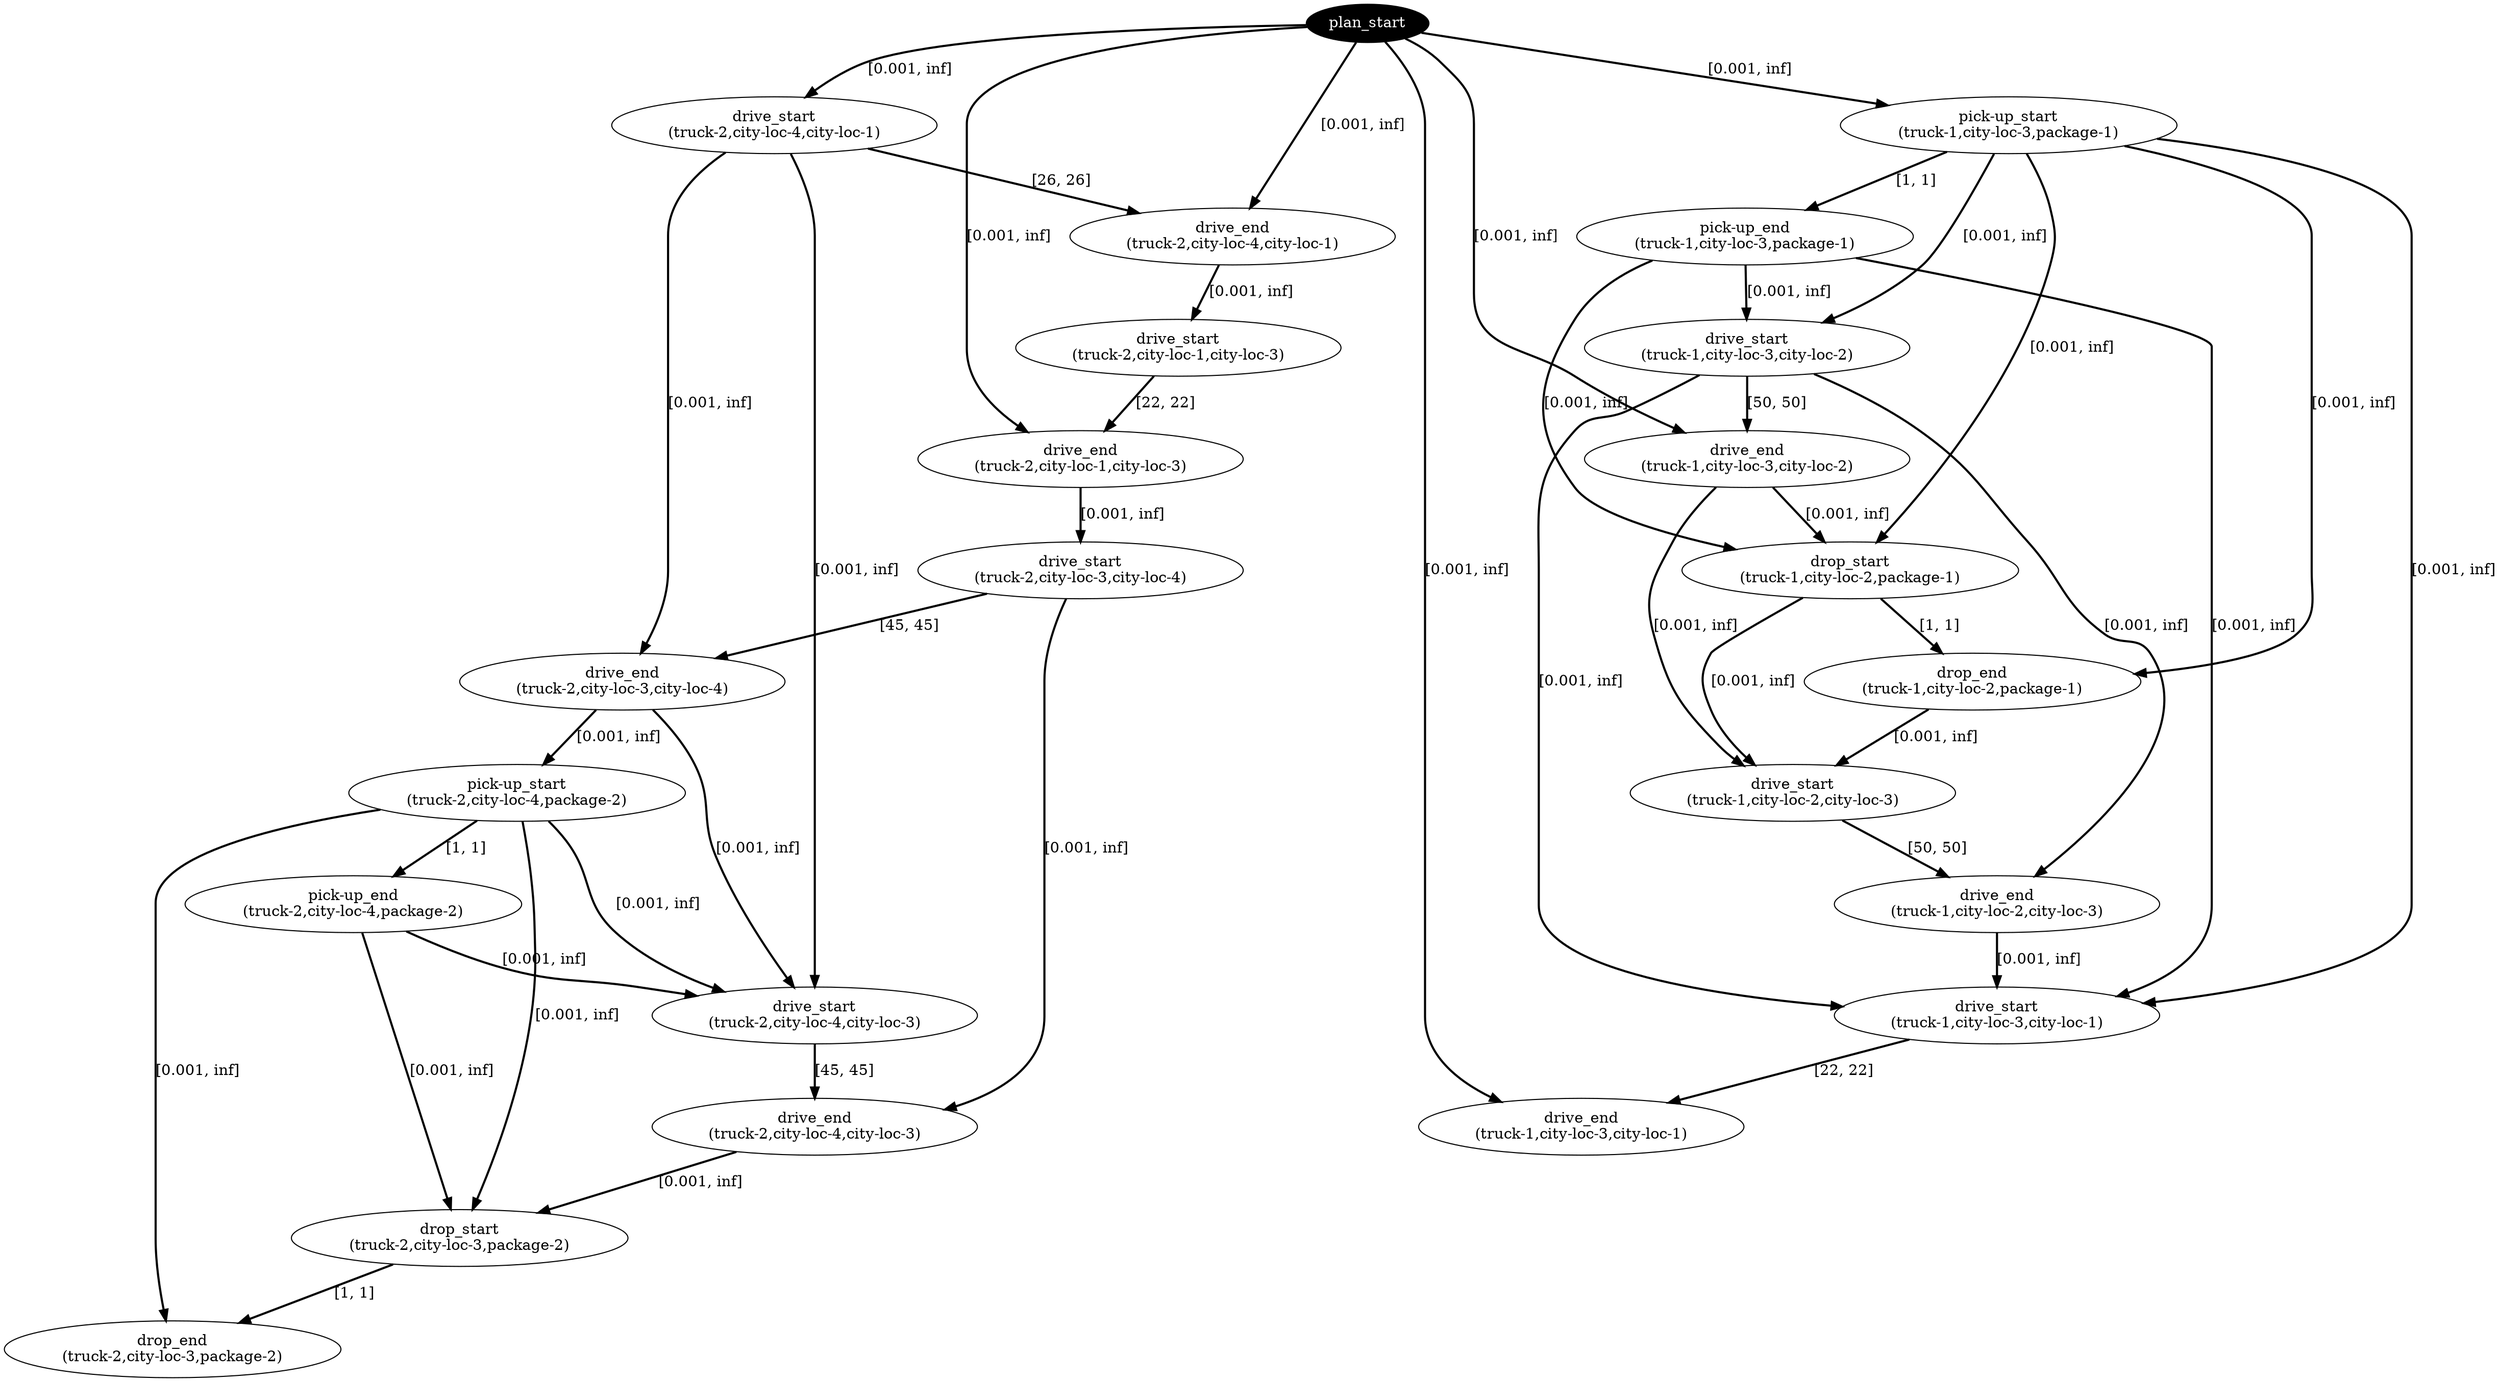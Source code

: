 digraph plan {
0[ label="plan_start",style=filled,fillcolor=black,fontcolor=white];
1[ label="drive_start
(truck-2,city-loc-4,city-loc-1)"];
2[ label="drive_end
(truck-2,city-loc-4,city-loc-1)"];
3[ label="pick-up_start
(truck-1,city-loc-3,package-1)"];
4[ label="pick-up_end
(truck-1,city-loc-3,package-1)"];
5[ label="drive_start
(truck-1,city-loc-3,city-loc-2)"];
6[ label="drive_end
(truck-1,city-loc-3,city-loc-2)"];
7[ label="drive_start
(truck-2,city-loc-1,city-loc-3)"];
8[ label="drive_end
(truck-2,city-loc-1,city-loc-3)"];
9[ label="drive_start
(truck-2,city-loc-3,city-loc-4)"];
10[ label="drive_end
(truck-2,city-loc-3,city-loc-4)"];
11[ label="drop_start
(truck-1,city-loc-2,package-1)"];
12[ label="drop_end
(truck-1,city-loc-2,package-1)"];
13[ label="drive_start
(truck-1,city-loc-2,city-loc-3)"];
14[ label="drive_end
(truck-1,city-loc-2,city-loc-3)"];
15[ label="pick-up_start
(truck-2,city-loc-4,package-2)"];
16[ label="pick-up_end
(truck-2,city-loc-4,package-2)"];
17[ label="drive_start
(truck-2,city-loc-4,city-loc-3)"];
18[ label="drive_end
(truck-2,city-loc-4,city-loc-3)"];
19[ label="drive_start
(truck-1,city-loc-3,city-loc-1)"];
20[ label="drive_end
(truck-1,city-loc-3,city-loc-1)"];
21[ label="drop_start
(truck-2,city-loc-3,package-2)"];
22[ label="drop_end
(truck-2,city-loc-3,package-2)"];
"0" -> "1" [ label="[0.001, inf]" , penwidth=2, color="black"]
"0" -> "3" [ label="[0.001, inf]" , penwidth=2, color="black"]
"3" -> "4" [ label="[1, 1]" , penwidth=2, color="black"]
"4" -> "5" [ label="[0.001, inf]" , penwidth=2, color="black"]
"3" -> "5" [ label="[0.001, inf]" , penwidth=2, color="black"]
"1" -> "2" [ label="[26, 26]" , penwidth=2, color="black"]
"0" -> "2" [ label="[0.001, inf]" , penwidth=2, color="black"]
"2" -> "7" [ label="[0.001, inf]" , penwidth=2, color="black"]
"7" -> "8" [ label="[22, 22]" , penwidth=2, color="black"]
"0" -> "8" [ label="[0.001, inf]" , penwidth=2, color="black"]
"8" -> "9" [ label="[0.001, inf]" , penwidth=2, color="black"]
"5" -> "6" [ label="[50, 50]" , penwidth=2, color="black"]
"0" -> "6" [ label="[0.001, inf]" , penwidth=2, color="black"]
"6" -> "11" [ label="[0.001, inf]" , penwidth=2, color="black"]
"4" -> "11" [ label="[0.001, inf]" , penwidth=2, color="black"]
"3" -> "11" [ label="[0.001, inf]" , penwidth=2, color="black"]
"11" -> "12" [ label="[1, 1]" , penwidth=2, color="black"]
"3" -> "12" [ label="[0.001, inf]" , penwidth=2, color="black"]
"6" -> "13" [ label="[0.001, inf]" , penwidth=2, color="black"]
"12" -> "13" [ label="[0.001, inf]" , penwidth=2, color="black"]
"11" -> "13" [ label="[0.001, inf]" , penwidth=2, color="black"]
"9" -> "10" [ label="[45, 45]" , penwidth=2, color="black"]
"1" -> "10" [ label="[0.001, inf]" , penwidth=2, color="black"]
"10" -> "15" [ label="[0.001, inf]" , penwidth=2, color="black"]
"15" -> "16" [ label="[1, 1]" , penwidth=2, color="black"]
"10" -> "17" [ label="[0.001, inf]" , penwidth=2, color="black"]
"16" -> "17" [ label="[0.001, inf]" , penwidth=2, color="black"]
"15" -> "17" [ label="[0.001, inf]" , penwidth=2, color="black"]
"1" -> "17" [ label="[0.001, inf]" , penwidth=2, color="black"]
"13" -> "14" [ label="[50, 50]" , penwidth=2, color="black"]
"5" -> "14" [ label="[0.001, inf]" , penwidth=2, color="black"]
"14" -> "19" [ label="[0.001, inf]" , penwidth=2, color="black"]
"5" -> "19" [ label="[0.001, inf]" , penwidth=2, color="black"]
"4" -> "19" [ label="[0.001, inf]" , penwidth=2, color="black"]
"3" -> "19" [ label="[0.001, inf]" , penwidth=2, color="black"]
"19" -> "20" [ label="[22, 22]" , penwidth=2, color="black"]
"0" -> "20" [ label="[0.001, inf]" , penwidth=2, color="black"]
"17" -> "18" [ label="[45, 45]" , penwidth=2, color="black"]
"9" -> "18" [ label="[0.001, inf]" , penwidth=2, color="black"]
"18" -> "21" [ label="[0.001, inf]" , penwidth=2, color="black"]
"16" -> "21" [ label="[0.001, inf]" , penwidth=2, color="black"]
"15" -> "21" [ label="[0.001, inf]" , penwidth=2, color="black"]
"21" -> "22" [ label="[1, 1]" , penwidth=2, color="black"]
"15" -> "22" [ label="[0.001, inf]" , penwidth=2, color="black"]
}
